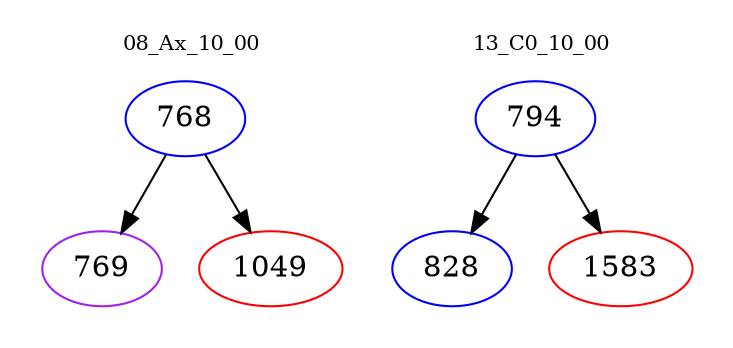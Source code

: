 digraph{
subgraph cluster_0 {
color = white
label = "08_Ax_10_00";
fontsize=10;
T0_768 [label="768", color="blue"]
T0_768 -> T0_769 [color="black"]
T0_769 [label="769", color="purple"]
T0_768 -> T0_1049 [color="black"]
T0_1049 [label="1049", color="red"]
}
subgraph cluster_1 {
color = white
label = "13_C0_10_00";
fontsize=10;
T1_794 [label="794", color="blue"]
T1_794 -> T1_828 [color="black"]
T1_828 [label="828", color="blue"]
T1_794 -> T1_1583 [color="black"]
T1_1583 [label="1583", color="red"]
}
}
